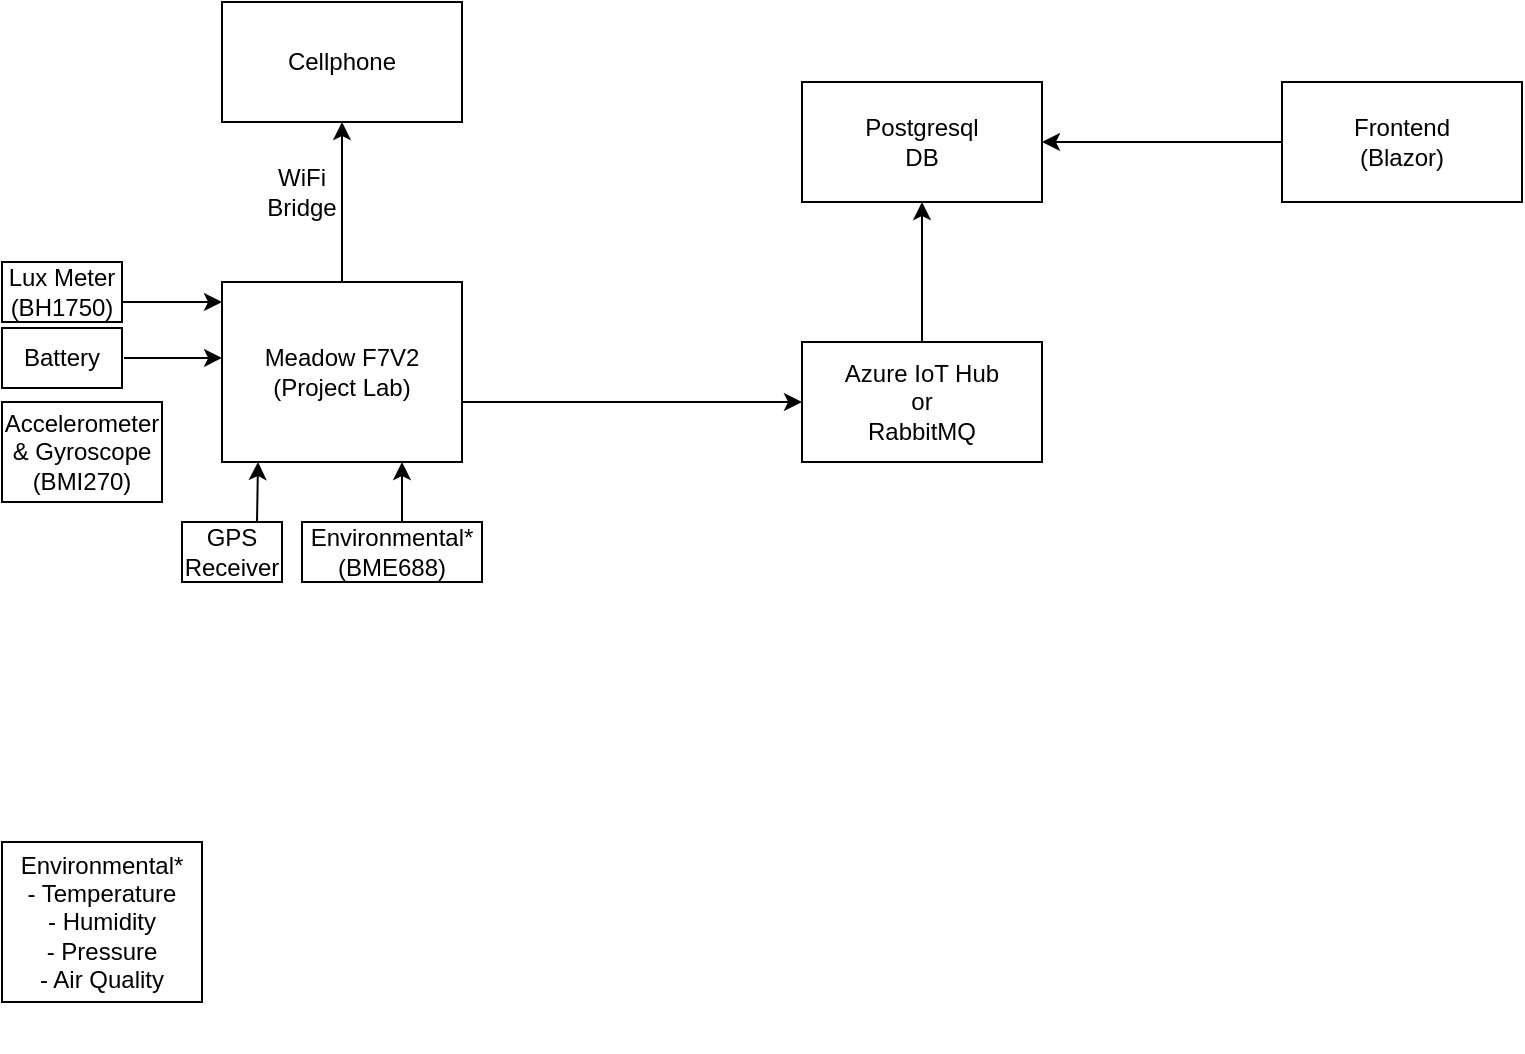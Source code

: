 <mxfile version="21.1.2" type="device">
  <diagram name="Page-1" id="XufWCjEgiwEEyngy597w">
    <mxGraphModel dx="1160" dy="713" grid="1" gridSize="10" guides="1" tooltips="1" connect="1" arrows="1" fold="1" page="1" pageScale="1" pageWidth="850" pageHeight="1100" math="0" shadow="0">
      <root>
        <mxCell id="0" />
        <mxCell id="1" parent="0" />
        <mxCell id="Ly0BgLH-SZxM3R4FVg7h-4" style="edgeStyle=orthogonalEdgeStyle;rounded=0;orthogonalLoop=1;jettySize=auto;html=1;exitX=0.5;exitY=0;exitDx=0;exitDy=0;entryX=0.5;entryY=1;entryDx=0;entryDy=0;" parent="1" source="Ly0BgLH-SZxM3R4FVg7h-1" target="Ly0BgLH-SZxM3R4FVg7h-3" edge="1">
          <mxGeometry relative="1" as="geometry" />
        </mxCell>
        <mxCell id="Ly0BgLH-SZxM3R4FVg7h-9" style="edgeStyle=orthogonalEdgeStyle;rounded=0;orthogonalLoop=1;jettySize=auto;html=1;exitX=1;exitY=0.5;exitDx=0;exitDy=0;entryX=0;entryY=0.5;entryDx=0;entryDy=0;" parent="1" source="Ly0BgLH-SZxM3R4FVg7h-1" target="Ly0BgLH-SZxM3R4FVg7h-6" edge="1">
          <mxGeometry relative="1" as="geometry">
            <Array as="points">
              <mxPoint x="280" y="340" />
            </Array>
          </mxGeometry>
        </mxCell>
        <mxCell id="Ly0BgLH-SZxM3R4FVg7h-1" value="Meadow F7V2&lt;br&gt;(Project Lab)" style="rounded=0;whiteSpace=wrap;html=1;" parent="1" vertex="1">
          <mxGeometry x="160" y="280" width="120" height="90" as="geometry" />
        </mxCell>
        <mxCell id="Ly0BgLH-SZxM3R4FVg7h-8" style="edgeStyle=orthogonalEdgeStyle;rounded=0;orthogonalLoop=1;jettySize=auto;html=1;exitX=0;exitY=0.5;exitDx=0;exitDy=0;entryX=1;entryY=0.5;entryDx=0;entryDy=0;" parent="1" source="Ly0BgLH-SZxM3R4FVg7h-2" target="Ly0BgLH-SZxM3R4FVg7h-7" edge="1">
          <mxGeometry relative="1" as="geometry" />
        </mxCell>
        <mxCell id="Ly0BgLH-SZxM3R4FVg7h-2" value="&lt;div&gt;Frontend&lt;/div&gt;&lt;div&gt;(Blazor)&lt;br&gt;&lt;/div&gt;" style="rounded=0;whiteSpace=wrap;html=1;" parent="1" vertex="1">
          <mxGeometry x="690" y="180" width="120" height="60" as="geometry" />
        </mxCell>
        <mxCell id="Ly0BgLH-SZxM3R4FVg7h-3" value="Cellphone" style="rounded=0;whiteSpace=wrap;html=1;" parent="1" vertex="1">
          <mxGeometry x="160" y="140" width="120" height="60" as="geometry" />
        </mxCell>
        <mxCell id="Ly0BgLH-SZxM3R4FVg7h-5" value="WiFi Bridge" style="text;html=1;strokeColor=none;fillColor=none;align=center;verticalAlign=middle;whiteSpace=wrap;rounded=0;" parent="1" vertex="1">
          <mxGeometry x="170" y="220" width="60" height="30" as="geometry" />
        </mxCell>
        <mxCell id="Ly0BgLH-SZxM3R4FVg7h-10" style="edgeStyle=orthogonalEdgeStyle;rounded=0;orthogonalLoop=1;jettySize=auto;html=1;exitX=0.5;exitY=0;exitDx=0;exitDy=0;entryX=0.5;entryY=1;entryDx=0;entryDy=0;" parent="1" source="Ly0BgLH-SZxM3R4FVg7h-6" target="Ly0BgLH-SZxM3R4FVg7h-7" edge="1">
          <mxGeometry relative="1" as="geometry" />
        </mxCell>
        <mxCell id="Ly0BgLH-SZxM3R4FVg7h-6" value="&lt;div&gt;Azure IoT Hub&lt;/div&gt;&lt;div&gt;or&lt;/div&gt;&lt;div&gt;RabbitMQ&lt;br&gt;&lt;/div&gt;" style="rounded=0;whiteSpace=wrap;html=1;" parent="1" vertex="1">
          <mxGeometry x="450" y="310" width="120" height="60" as="geometry" />
        </mxCell>
        <mxCell id="Ly0BgLH-SZxM3R4FVg7h-7" value="Postgresql&lt;br&gt;DB" style="rounded=0;whiteSpace=wrap;html=1;" parent="1" vertex="1">
          <mxGeometry x="450" y="180" width="120" height="60" as="geometry" />
        </mxCell>
        <mxCell id="Ly0BgLH-SZxM3R4FVg7h-11" value="Accelerometer&lt;br&gt;&amp;amp; Gyroscope&lt;br&gt;(BMI270)" style="rounded=0;whiteSpace=wrap;html=1;" parent="1" vertex="1">
          <mxGeometry x="50" y="340" width="80" height="50" as="geometry" />
        </mxCell>
        <mxCell id="Ly0BgLH-SZxM3R4FVg7h-16" style="edgeStyle=orthogonalEdgeStyle;rounded=0;orthogonalLoop=1;jettySize=auto;html=1;exitX=0.5;exitY=0;exitDx=0;exitDy=0;entryX=0.75;entryY=1;entryDx=0;entryDy=0;" parent="1" source="Ly0BgLH-SZxM3R4FVg7h-14" target="Ly0BgLH-SZxM3R4FVg7h-1" edge="1">
          <mxGeometry relative="1" as="geometry" />
        </mxCell>
        <mxCell id="Ly0BgLH-SZxM3R4FVg7h-14" value="Environmental*&lt;br&gt;(BME688)" style="rounded=0;whiteSpace=wrap;html=1;" parent="1" vertex="1">
          <mxGeometry x="200" y="400" width="90" height="30" as="geometry" />
        </mxCell>
        <mxCell id="Ly0BgLH-SZxM3R4FVg7h-18" value="&lt;div&gt;&lt;br&gt;&lt;/div&gt;&lt;div&gt;&lt;br&gt;&lt;/div&gt;&lt;div&gt;Environmental*&lt;/div&gt;&lt;div&gt;- Temperature&lt;/div&gt;&lt;div&gt;- Humidity&lt;/div&gt;&lt;div&gt;- Pressure&lt;/div&gt;&lt;div&gt;- Air Quality&lt;br&gt;&lt;/div&gt;&lt;div&gt;&lt;br&gt;&lt;/div&gt;&lt;div&gt;&lt;br&gt;&lt;/div&gt;" style="rounded=0;whiteSpace=wrap;html=1;" parent="1" vertex="1">
          <mxGeometry x="50" y="560" width="100" height="80" as="geometry" />
        </mxCell>
        <mxCell id="Ly0BgLH-SZxM3R4FVg7h-22" style="edgeStyle=orthogonalEdgeStyle;rounded=0;orthogonalLoop=1;jettySize=auto;html=1;exitX=0.75;exitY=0;exitDx=0;exitDy=0;" parent="1" source="Ly0BgLH-SZxM3R4FVg7h-19" edge="1">
          <mxGeometry relative="1" as="geometry">
            <mxPoint x="178" y="370" as="targetPoint" />
          </mxGeometry>
        </mxCell>
        <mxCell id="Ly0BgLH-SZxM3R4FVg7h-19" value="GPS Receiver" style="rounded=0;whiteSpace=wrap;html=1;" parent="1" vertex="1">
          <mxGeometry x="140" y="400" width="50" height="30" as="geometry" />
        </mxCell>
        <mxCell id="Ly0BgLH-SZxM3R4FVg7h-26" style="edgeStyle=orthogonalEdgeStyle;rounded=0;orthogonalLoop=1;jettySize=auto;html=1;exitX=1;exitY=0.5;exitDx=0;exitDy=0;entryX=-0.008;entryY=0.133;entryDx=0;entryDy=0;entryPerimeter=0;" parent="1" edge="1">
          <mxGeometry relative="1" as="geometry">
            <mxPoint x="111" y="318" as="sourcePoint" />
            <mxPoint x="160.04" y="317.98" as="targetPoint" />
          </mxGeometry>
        </mxCell>
        <mxCell id="Ly0BgLH-SZxM3R4FVg7h-24" value="Battery" style="rounded=0;whiteSpace=wrap;html=1;" parent="1" vertex="1">
          <mxGeometry x="50" y="303" width="60" height="30" as="geometry" />
        </mxCell>
        <mxCell id="7rsoL_gnRGdL4DbUClfV-5" style="edgeStyle=orthogonalEdgeStyle;rounded=0;orthogonalLoop=1;jettySize=auto;html=1;exitX=1;exitY=0.5;exitDx=0;exitDy=0;" edge="1" parent="1" source="7rsoL_gnRGdL4DbUClfV-1">
          <mxGeometry relative="1" as="geometry">
            <mxPoint x="160" y="290" as="targetPoint" />
            <Array as="points">
              <mxPoint x="110" y="290" />
            </Array>
          </mxGeometry>
        </mxCell>
        <mxCell id="7rsoL_gnRGdL4DbUClfV-1" value="Lux Meter&lt;br&gt;(BH1750)" style="rounded=0;whiteSpace=wrap;html=1;" vertex="1" parent="1">
          <mxGeometry x="50" y="270" width="60" height="30" as="geometry" />
        </mxCell>
      </root>
    </mxGraphModel>
  </diagram>
</mxfile>
